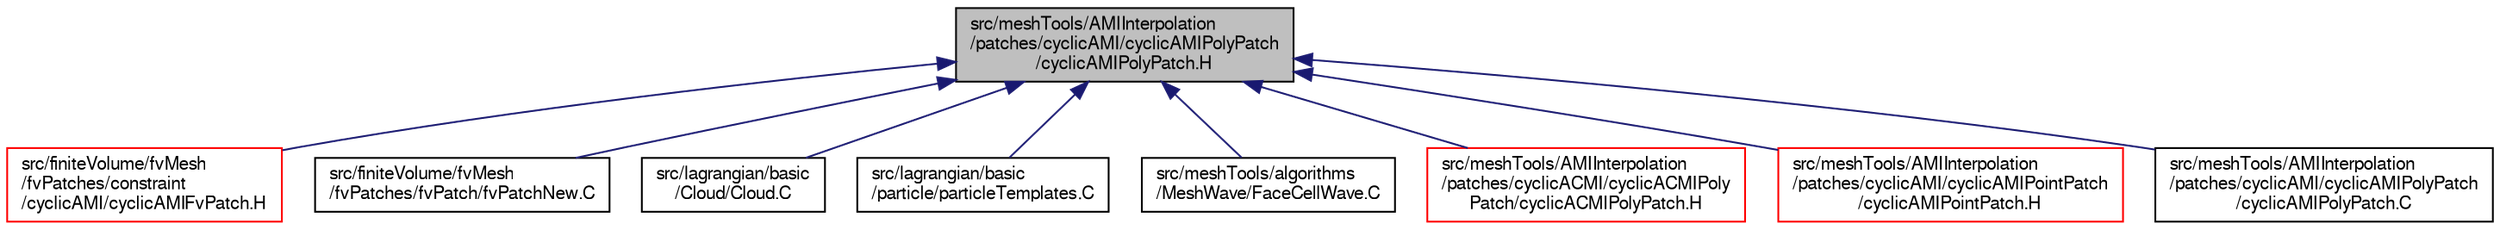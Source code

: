 digraph "src/meshTools/AMIInterpolation/patches/cyclicAMI/cyclicAMIPolyPatch/cyclicAMIPolyPatch.H"
{
  bgcolor="transparent";
  edge [fontname="FreeSans",fontsize="10",labelfontname="FreeSans",labelfontsize="10"];
  node [fontname="FreeSans",fontsize="10",shape=record];
  Node207 [label="src/meshTools/AMIInterpolation\l/patches/cyclicAMI/cyclicAMIPolyPatch\l/cyclicAMIPolyPatch.H",height=0.2,width=0.4,color="black", fillcolor="grey75", style="filled", fontcolor="black"];
  Node207 -> Node208 [dir="back",color="midnightblue",fontsize="10",style="solid",fontname="FreeSans"];
  Node208 [label="src/finiteVolume/fvMesh\l/fvPatches/constraint\l/cyclicAMI/cyclicAMIFvPatch.H",height=0.2,width=0.4,color="red",URL="$a03596.html"];
  Node207 -> Node234 [dir="back",color="midnightblue",fontsize="10",style="solid",fontname="FreeSans"];
  Node234 [label="src/finiteVolume/fvMesh\l/fvPatches/fvPatch/fvPatchNew.C",height=0.2,width=0.4,color="black",URL="$a03695.html"];
  Node207 -> Node235 [dir="back",color="midnightblue",fontsize="10",style="solid",fontname="FreeSans"];
  Node235 [label="src/lagrangian/basic\l/Cloud/Cloud.C",height=0.2,width=0.4,color="black",URL="$a04844.html"];
  Node207 -> Node236 [dir="back",color="midnightblue",fontsize="10",style="solid",fontname="FreeSans"];
  Node236 [label="src/lagrangian/basic\l/particle/particleTemplates.C",height=0.2,width=0.4,color="black",URL="$a04901.html"];
  Node207 -> Node237 [dir="back",color="midnightblue",fontsize="10",style="solid",fontname="FreeSans"];
  Node237 [label="src/meshTools/algorithms\l/MeshWave/FaceCellWave.C",height=0.2,width=0.4,color="black",URL="$a07160.html"];
  Node207 -> Node238 [dir="back",color="midnightblue",fontsize="10",style="solid",fontname="FreeSans"];
  Node238 [label="src/meshTools/AMIInterpolation\l/patches/cyclicACMI/cyclicACMIPoly\lPatch/cyclicACMIPolyPatch.H",height=0.2,width=0.4,color="red",URL="$a07361.html"];
  Node207 -> Node256 [dir="back",color="midnightblue",fontsize="10",style="solid",fontname="FreeSans"];
  Node256 [label="src/meshTools/AMIInterpolation\l/patches/cyclicAMI/cyclicAMIPointPatch\l/cyclicAMIPointPatch.H",height=0.2,width=0.4,color="red",URL="$a07385.html"];
  Node207 -> Node262 [dir="back",color="midnightblue",fontsize="10",style="solid",fontname="FreeSans"];
  Node262 [label="src/meshTools/AMIInterpolation\l/patches/cyclicAMI/cyclicAMIPolyPatch\l/cyclicAMIPolyPatch.C",height=0.2,width=0.4,color="black",URL="$a07400.html"];
}
